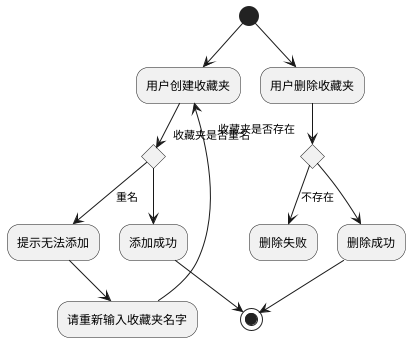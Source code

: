 @startuml
(*)  --> "用户创建收藏夹"
If "收藏夹是否重名" then
--> [重名] "提示无法添加"
-->"请重新输入收藏夹名字"
-->"用户创建收藏夹"
else
--> "添加成功"
Endif
-->(*)
(*)  --> "用户删除收藏夹"
If "收藏夹是否存在" then
--> [不存在] "删除失败"
else
--> "删除成功"
Endif
-->(*)
@enduml